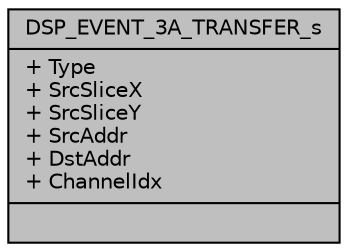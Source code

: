 digraph "DSP_EVENT_3A_TRANSFER_s"
{
 // INTERACTIVE_SVG=YES
 // LATEX_PDF_SIZE
  bgcolor="transparent";
  edge [fontname="Helvetica",fontsize="10",labelfontname="Helvetica",labelfontsize="10"];
  node [fontname="Helvetica",fontsize="10",shape=record];
  Node1 [label="{DSP_EVENT_3A_TRANSFER_s\n|+ Type\l+ SrcSliceX\l+ SrcSliceY\l+ SrcAddr\l+ DstAddr\l+ ChannelIdx\l|}",height=0.2,width=0.4,color="black", fillcolor="grey75", style="filled", fontcolor="black",tooltip=" "];
}
